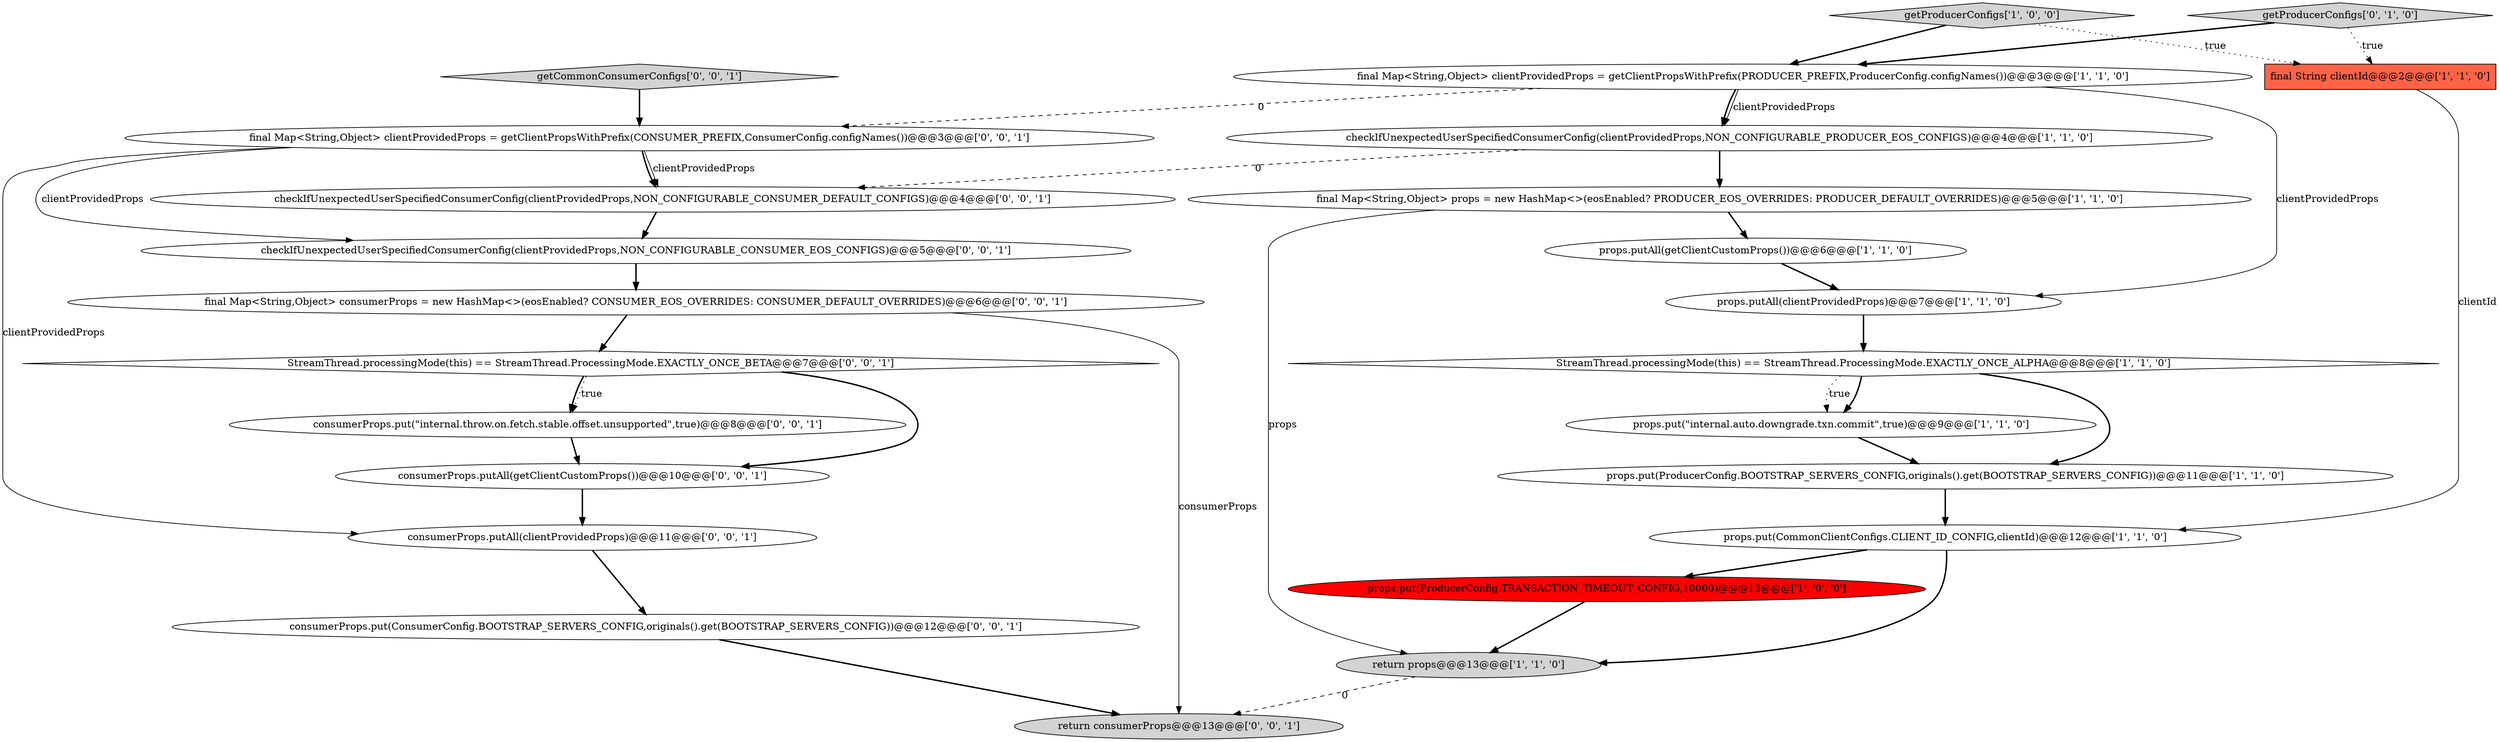 digraph {
4 [style = filled, label = "props.putAll(getClientCustomProps())@@@6@@@['1', '1', '0']", fillcolor = white, shape = ellipse image = "AAA0AAABBB1BBB"];
3 [style = filled, label = "getProducerConfigs['1', '0', '0']", fillcolor = lightgray, shape = diamond image = "AAA0AAABBB1BBB"];
16 [style = filled, label = "consumerProps.put(\"internal.throw.on.fetch.stable.offset.unsupported\",true)@@@8@@@['0', '0', '1']", fillcolor = white, shape = ellipse image = "AAA0AAABBB3BBB"];
15 [style = filled, label = "consumerProps.putAll(clientProvidedProps)@@@11@@@['0', '0', '1']", fillcolor = white, shape = ellipse image = "AAA0AAABBB3BBB"];
19 [style = filled, label = "return consumerProps@@@13@@@['0', '0', '1']", fillcolor = lightgray, shape = ellipse image = "AAA0AAABBB3BBB"];
8 [style = filled, label = "props.putAll(clientProvidedProps)@@@7@@@['1', '1', '0']", fillcolor = white, shape = ellipse image = "AAA0AAABBB1BBB"];
1 [style = filled, label = "final Map<String,Object> props = new HashMap<>(eosEnabled? PRODUCER_EOS_OVERRIDES: PRODUCER_DEFAULT_OVERRIDES)@@@5@@@['1', '1', '0']", fillcolor = white, shape = ellipse image = "AAA0AAABBB1BBB"];
18 [style = filled, label = "checkIfUnexpectedUserSpecifiedConsumerConfig(clientProvidedProps,NON_CONFIGURABLE_CONSUMER_DEFAULT_CONFIGS)@@@4@@@['0', '0', '1']", fillcolor = white, shape = ellipse image = "AAA0AAABBB3BBB"];
11 [style = filled, label = "StreamThread.processingMode(this) == StreamThread.ProcessingMode.EXACTLY_ONCE_ALPHA@@@8@@@['1', '1', '0']", fillcolor = white, shape = diamond image = "AAA0AAABBB1BBB"];
20 [style = filled, label = "final Map<String,Object> clientProvidedProps = getClientPropsWithPrefix(CONSUMER_PREFIX,ConsumerConfig.configNames())@@@3@@@['0', '0', '1']", fillcolor = white, shape = ellipse image = "AAA0AAABBB3BBB"];
12 [style = filled, label = "final Map<String,Object> clientProvidedProps = getClientPropsWithPrefix(PRODUCER_PREFIX,ProducerConfig.configNames())@@@3@@@['1', '1', '0']", fillcolor = white, shape = ellipse image = "AAA0AAABBB1BBB"];
17 [style = filled, label = "getCommonConsumerConfigs['0', '0', '1']", fillcolor = lightgray, shape = diamond image = "AAA0AAABBB3BBB"];
2 [style = filled, label = "checkIfUnexpectedUserSpecifiedConsumerConfig(clientProvidedProps,NON_CONFIGURABLE_PRODUCER_EOS_CONFIGS)@@@4@@@['1', '1', '0']", fillcolor = white, shape = ellipse image = "AAA0AAABBB1BBB"];
23 [style = filled, label = "consumerProps.put(ConsumerConfig.BOOTSTRAP_SERVERS_CONFIG,originals().get(BOOTSTRAP_SERVERS_CONFIG))@@@12@@@['0', '0', '1']", fillcolor = white, shape = ellipse image = "AAA0AAABBB3BBB"];
0 [style = filled, label = "final String clientId@@@2@@@['1', '1', '0']", fillcolor = tomato, shape = box image = "AAA0AAABBB1BBB"];
7 [style = filled, label = "props.put(ProducerConfig.BOOTSTRAP_SERVERS_CONFIG,originals().get(BOOTSTRAP_SERVERS_CONFIG))@@@11@@@['1', '1', '0']", fillcolor = white, shape = ellipse image = "AAA0AAABBB1BBB"];
6 [style = filled, label = "props.put(\"internal.auto.downgrade.txn.commit\",true)@@@9@@@['1', '1', '0']", fillcolor = white, shape = ellipse image = "AAA0AAABBB1BBB"];
9 [style = filled, label = "return props@@@13@@@['1', '1', '0']", fillcolor = lightgray, shape = ellipse image = "AAA0AAABBB1BBB"];
22 [style = filled, label = "consumerProps.putAll(getClientCustomProps())@@@10@@@['0', '0', '1']", fillcolor = white, shape = ellipse image = "AAA0AAABBB3BBB"];
13 [style = filled, label = "getProducerConfigs['0', '1', '0']", fillcolor = lightgray, shape = diamond image = "AAA0AAABBB2BBB"];
5 [style = filled, label = "props.put(CommonClientConfigs.CLIENT_ID_CONFIG,clientId)@@@12@@@['1', '1', '0']", fillcolor = white, shape = ellipse image = "AAA0AAABBB1BBB"];
24 [style = filled, label = "checkIfUnexpectedUserSpecifiedConsumerConfig(clientProvidedProps,NON_CONFIGURABLE_CONSUMER_EOS_CONFIGS)@@@5@@@['0', '0', '1']", fillcolor = white, shape = ellipse image = "AAA0AAABBB3BBB"];
10 [style = filled, label = "props.put(ProducerConfig.TRANSACTION_TIMEOUT_CONFIG,10000)@@@13@@@['1', '0', '0']", fillcolor = red, shape = ellipse image = "AAA1AAABBB1BBB"];
14 [style = filled, label = "final Map<String,Object> consumerProps = new HashMap<>(eosEnabled? CONSUMER_EOS_OVERRIDES: CONSUMER_DEFAULT_OVERRIDES)@@@6@@@['0', '0', '1']", fillcolor = white, shape = ellipse image = "AAA0AAABBB3BBB"];
21 [style = filled, label = "StreamThread.processingMode(this) == StreamThread.ProcessingMode.EXACTLY_ONCE_BETA@@@7@@@['0', '0', '1']", fillcolor = white, shape = diamond image = "AAA0AAABBB3BBB"];
20->24 [style = solid, label="clientProvidedProps"];
5->10 [style = bold, label=""];
15->23 [style = bold, label=""];
1->4 [style = bold, label=""];
18->24 [style = bold, label=""];
22->15 [style = bold, label=""];
12->20 [style = dashed, label="0"];
14->19 [style = solid, label="consumerProps"];
5->9 [style = bold, label=""];
2->1 [style = bold, label=""];
11->6 [style = bold, label=""];
20->18 [style = solid, label="clientProvidedProps"];
3->12 [style = bold, label=""];
16->22 [style = bold, label=""];
1->9 [style = solid, label="props"];
12->8 [style = solid, label="clientProvidedProps"];
24->14 [style = bold, label=""];
9->19 [style = dashed, label="0"];
20->18 [style = bold, label=""];
12->2 [style = bold, label=""];
7->5 [style = bold, label=""];
13->12 [style = bold, label=""];
21->22 [style = bold, label=""];
20->15 [style = solid, label="clientProvidedProps"];
11->6 [style = dotted, label="true"];
0->5 [style = solid, label="clientId"];
13->0 [style = dotted, label="true"];
23->19 [style = bold, label=""];
3->0 [style = dotted, label="true"];
2->18 [style = dashed, label="0"];
21->16 [style = bold, label=""];
4->8 [style = bold, label=""];
10->9 [style = bold, label=""];
14->21 [style = bold, label=""];
21->16 [style = dotted, label="true"];
6->7 [style = bold, label=""];
8->11 [style = bold, label=""];
12->2 [style = solid, label="clientProvidedProps"];
11->7 [style = bold, label=""];
17->20 [style = bold, label=""];
}
